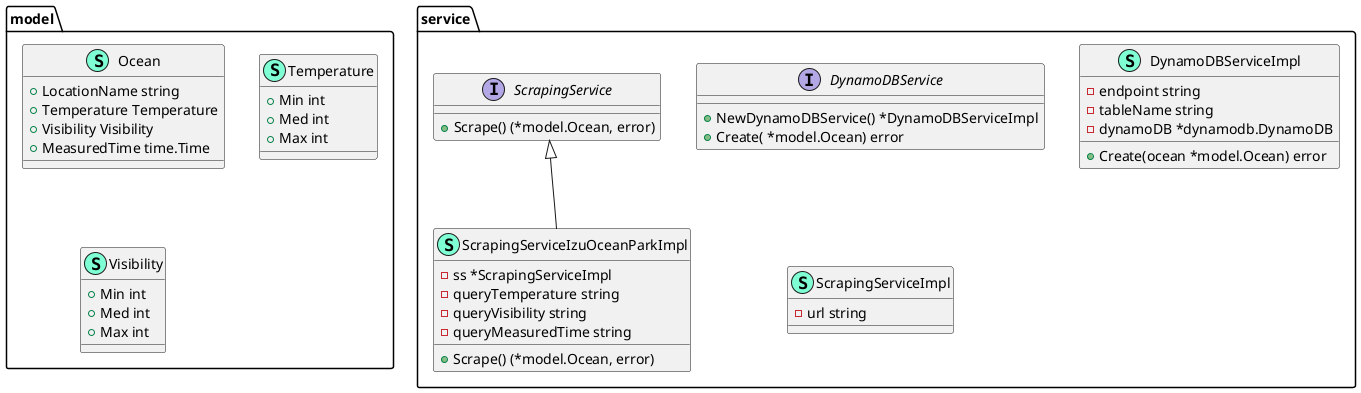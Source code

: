 @startuml
namespace model {
    class Ocean << (S,Aquamarine) >> {
        + LocationName string
        + Temperature Temperature
        + Visibility Visibility
        + MeasuredTime time.Time

    }
    class Temperature << (S,Aquamarine) >> {
        + Min int
        + Med int
        + Max int

    }
    class Visibility << (S,Aquamarine) >> {
        + Min int
        + Med int
        + Max int

    }
}


namespace service {
    interface DynamoDBService  {
        + NewDynamoDBService() *DynamoDBServiceImpl
        + Create( *model.Ocean) error

    }
    class DynamoDBServiceImpl << (S,Aquamarine) >> {
        - endpoint string
        - tableName string
        - dynamoDB *dynamodb.DynamoDB

        + Create(ocean *model.Ocean) error

    }
    interface ScrapingService  {
        + Scrape() (*model.Ocean, error)

    }
    class ScrapingServiceImpl << (S,Aquamarine) >> {
        - url string

    }
    class ScrapingServiceIzuOceanParkImpl << (S,Aquamarine) >> {
        - ss *ScrapingServiceImpl
        - queryTemperature string
        - queryVisibility string
        - queryMeasuredTime string

        + Scrape() (*model.Ocean, error)

    }
}

"service.ScrapingService" <|-- "service.ScrapingServiceIzuOceanParkImpl"

@enduml
